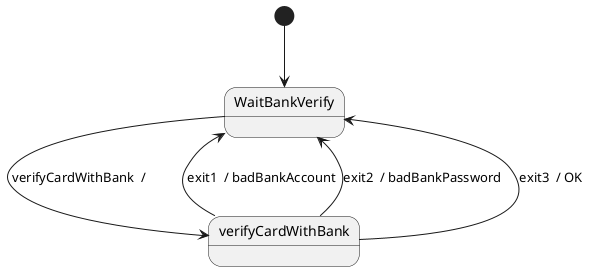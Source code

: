 @startuml
[*] --> WaitBankVerify
state WaitBankVerify
state verifyCardWithBank
WaitBankVerify --> verifyCardWithBank : verifyCardWithBank  /  
verifyCardWithBank --> WaitBankVerify : exit1  / badBankAccount 
verifyCardWithBank --> WaitBankVerify : exit2  / badBankPassword 
verifyCardWithBank --> WaitBankVerify : exit3  / OK 
@enduml
